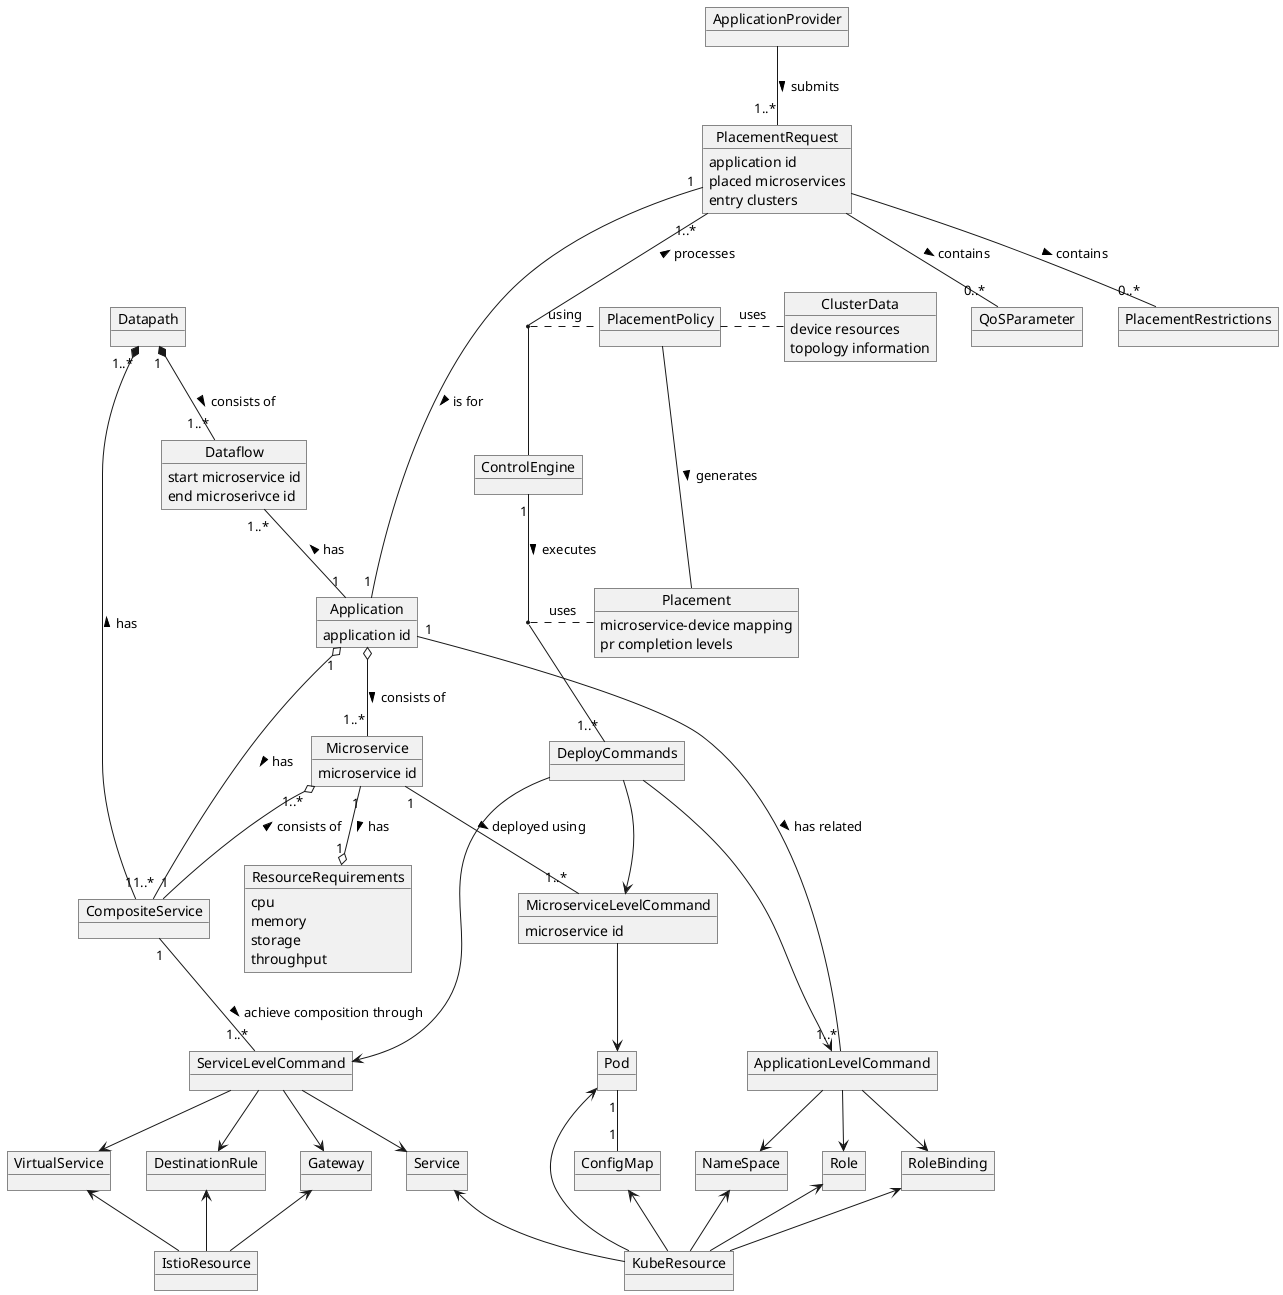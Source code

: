 @startuml
top to bottom direction
'https://plantuml.com/object-diagram
object ApplicationProvider
object PlacementRequest{
 application id
 placed microservices
 entry clusters
}
object ControlEngine

object PlacementPolicy

object Microservice{
  microservice id
}
object Dataflow{
 start microservice id
 end microserivce id
}
object Datapath
object CompositeService

object Application{
    application id
}

object QoSParameter
object ResourceRequirements{
   cpu
   memory
   storage
   throughput
}

object Placement {
   microservice-device mapping
   pr completion levels
}

object MicroserviceLevelCommand{
    microservice id
}

object ApplicationLevelCommand{

}

object ServiceLevelCommand{

}

object ClusterData{
    device resources
    topology information
}

object DeployCommands

object Pod
object NameSpace
object Service
object Role
object RoleBinding
object ConfigMap
object VirtualService
object DestinationRule
object Gateway

object KubeResource
object IstioResource
object PlacementRestrictions



ApplicationProvider  --  "1..*" PlacementRequest : submits >
PlacementRequest -- "0..*" QoSParameter : contains >
PlacementRequest -- "0..*" PlacementRestrictions : contains >
PlacementRequest "1" -- "1" Application : is for >
PlacementRequest "1..*" --  ControlEngine : processes <
(PlacementRequest, ControlEngine). PlacementPolicy : using
PlacementPolicy. ClusterData : uses


Microservice "1..*" o-- "1" CompositeService : consists of <
Application  o-- "1..*" Microservice : consists of >
Application "1" o-- "1..*" CompositeService : has >
 Microservice "1" --o "1"ResourceRequirements : has >

Datapath "1..*" *-- "1" CompositeService : has <
Datapath "1" *-- "1..*" Dataflow : consists of >
Dataflow "1..*" -- "1" Application : has <


Microservice "1"--"1..*" MicroserviceLevelCommand : deployed using >
Application "1" --"1..*" ApplicationLevelCommand : has related >
CompositeService "1" -- "1..*" ServiceLevelCommand : achieve composition through >


PlacementPolicy  --  Placement : generates >
ControlEngine "1" -- "1..*" DeployCommands : executes >


(ControlEngine, DeployCommands).Placement : uses

DeployCommands --> ApplicationLevelCommand
DeployCommands --> MicroserviceLevelCommand
DeployCommands --> ServiceLevelCommand

ApplicationLevelCommand --> NameSpace
ApplicationLevelCommand --> Role
ApplicationLevelCommand --> RoleBinding

MicroserviceLevelCommand --> Pod

ServiceLevelCommand --> Service
ServiceLevelCommand --> VirtualService
ServiceLevelCommand --> Gateway
ServiceLevelCommand --> DestinationRule

NameSpace <-- KubeResource
Role <-- KubeResource
RoleBinding <-- KubeResource
Service <-- KubeResource
Pod <-- KubeResource
ConfigMap <-- KubeResource

Pod "1" -- "1" ConfigMap

VirtualService <-- IstioResource
Gateway <-- IstioResource
DestinationRule <-- IstioResource

@enduml
